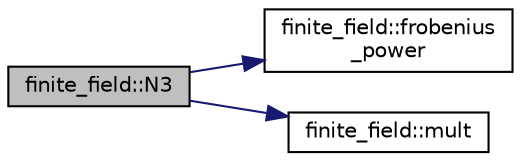 digraph "finite_field::N3"
{
  edge [fontname="Helvetica",fontsize="10",labelfontname="Helvetica",labelfontsize="10"];
  node [fontname="Helvetica",fontsize="10",shape=record];
  rankdir="LR";
  Node12833 [label="finite_field::N3",height=0.2,width=0.4,color="black", fillcolor="grey75", style="filled", fontcolor="black"];
  Node12833 -> Node12834 [color="midnightblue",fontsize="10",style="solid",fontname="Helvetica"];
  Node12834 [label="finite_field::frobenius\l_power",height=0.2,width=0.4,color="black", fillcolor="white", style="filled",URL="$df/d5a/classfinite__field.html#aec23e43aaefc0ed601cdfa3139496a92"];
  Node12833 -> Node12835 [color="midnightblue",fontsize="10",style="solid",fontname="Helvetica"];
  Node12835 [label="finite_field::mult",height=0.2,width=0.4,color="black", fillcolor="white", style="filled",URL="$df/d5a/classfinite__field.html#a24fb5917aa6d4d656fd855b7f44a13b0"];
}
